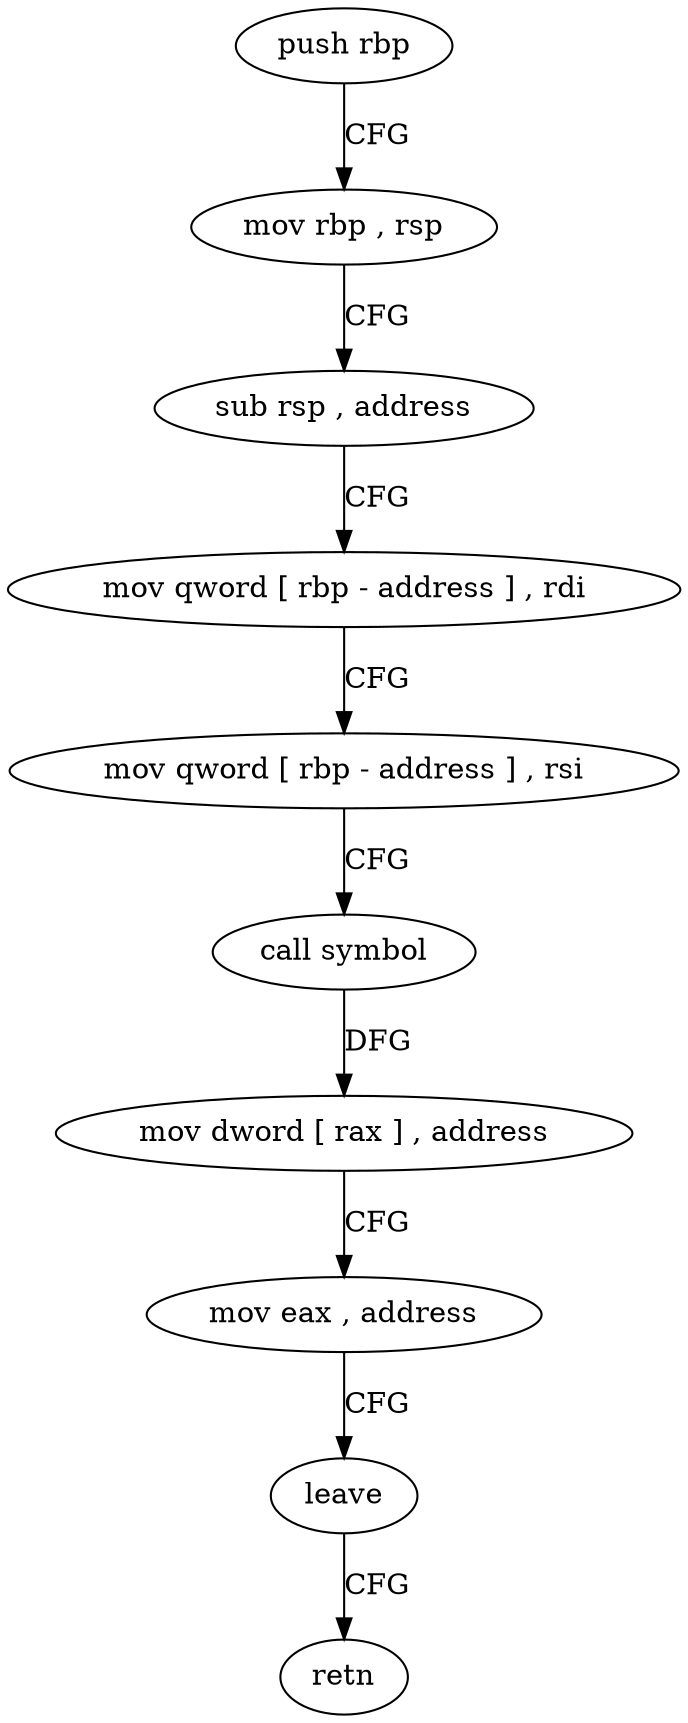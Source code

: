 digraph "func" {
"4456872" [label = "push rbp" ]
"4456873" [label = "mov rbp , rsp" ]
"4456876" [label = "sub rsp , address" ]
"4456880" [label = "mov qword [ rbp - address ] , rdi" ]
"4456884" [label = "mov qword [ rbp - address ] , rsi" ]
"4456888" [label = "call symbol" ]
"4456893" [label = "mov dword [ rax ] , address" ]
"4456899" [label = "mov eax , address" ]
"4456904" [label = "leave" ]
"4456905" [label = "retn" ]
"4456872" -> "4456873" [ label = "CFG" ]
"4456873" -> "4456876" [ label = "CFG" ]
"4456876" -> "4456880" [ label = "CFG" ]
"4456880" -> "4456884" [ label = "CFG" ]
"4456884" -> "4456888" [ label = "CFG" ]
"4456888" -> "4456893" [ label = "DFG" ]
"4456893" -> "4456899" [ label = "CFG" ]
"4456899" -> "4456904" [ label = "CFG" ]
"4456904" -> "4456905" [ label = "CFG" ]
}
